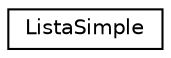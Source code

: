 digraph "Graphical Class Hierarchy"
{
 // LATEX_PDF_SIZE
  edge [fontname="Helvetica",fontsize="10",labelfontname="Helvetica",labelfontsize="10"];
  node [fontname="Helvetica",fontsize="10",shape=record];
  rankdir="LR";
  Node0 [label="ListaSimple",height=0.2,width=0.4,color="black", fillcolor="white", style="filled",URL="$class_lista_simple.html",tooltip=" "];
}
